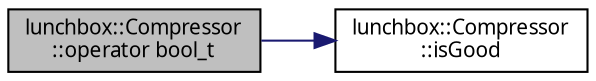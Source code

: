 digraph "lunchbox::Compressor::operator bool_t"
{
  edge [fontname="Sans",fontsize="10",labelfontname="Sans",labelfontsize="10"];
  node [fontname="Sans",fontsize="10",shape=record];
  rankdir="LR";
  Node1 [label="lunchbox::Compressor\l::operator bool_t",height=0.2,width=0.4,color="black", fillcolor="grey75", style="filled" fontcolor="black"];
  Node1 -> Node2 [color="midnightblue",fontsize="10",style="solid",fontname="Sans"];
  Node2 [label="lunchbox::Compressor\l::isGood",height=0.2,width=0.4,color="black", fillcolor="white", style="filled",URL="$classlunchbox_1_1_compressor.html#a1378c257cbeaabc61eede8b05b0b4821"];
}
